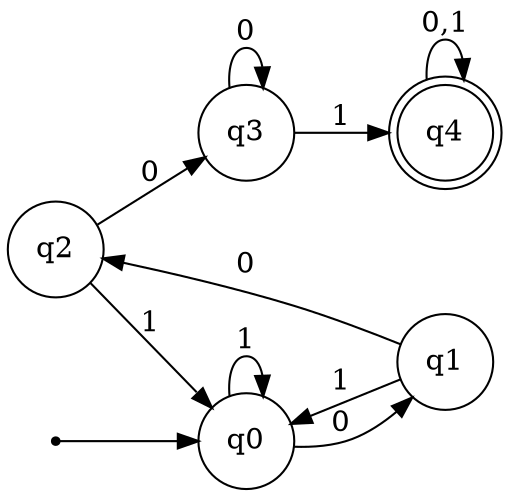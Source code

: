 digraph DFA {
    rankdir=LR;
    size="8,5";

    node [shape = doublecircle]; q4;
    node [shape = circle];

    start [shape=point];
    start -> q0;

    q0 -> q1 [label="0"];
    q0 -> q0 [label="1"];

    q1 -> q2 [label="0"];
    q1 -> q0 [label="1"];

    q2 -> q3 [label="0"];
    q2 -> q0 [label="1"];

    q3 -> q3 [label="0"];
    q3 -> q4 [label="1"];

    q4 -> q4 [label="0,1"];
}
